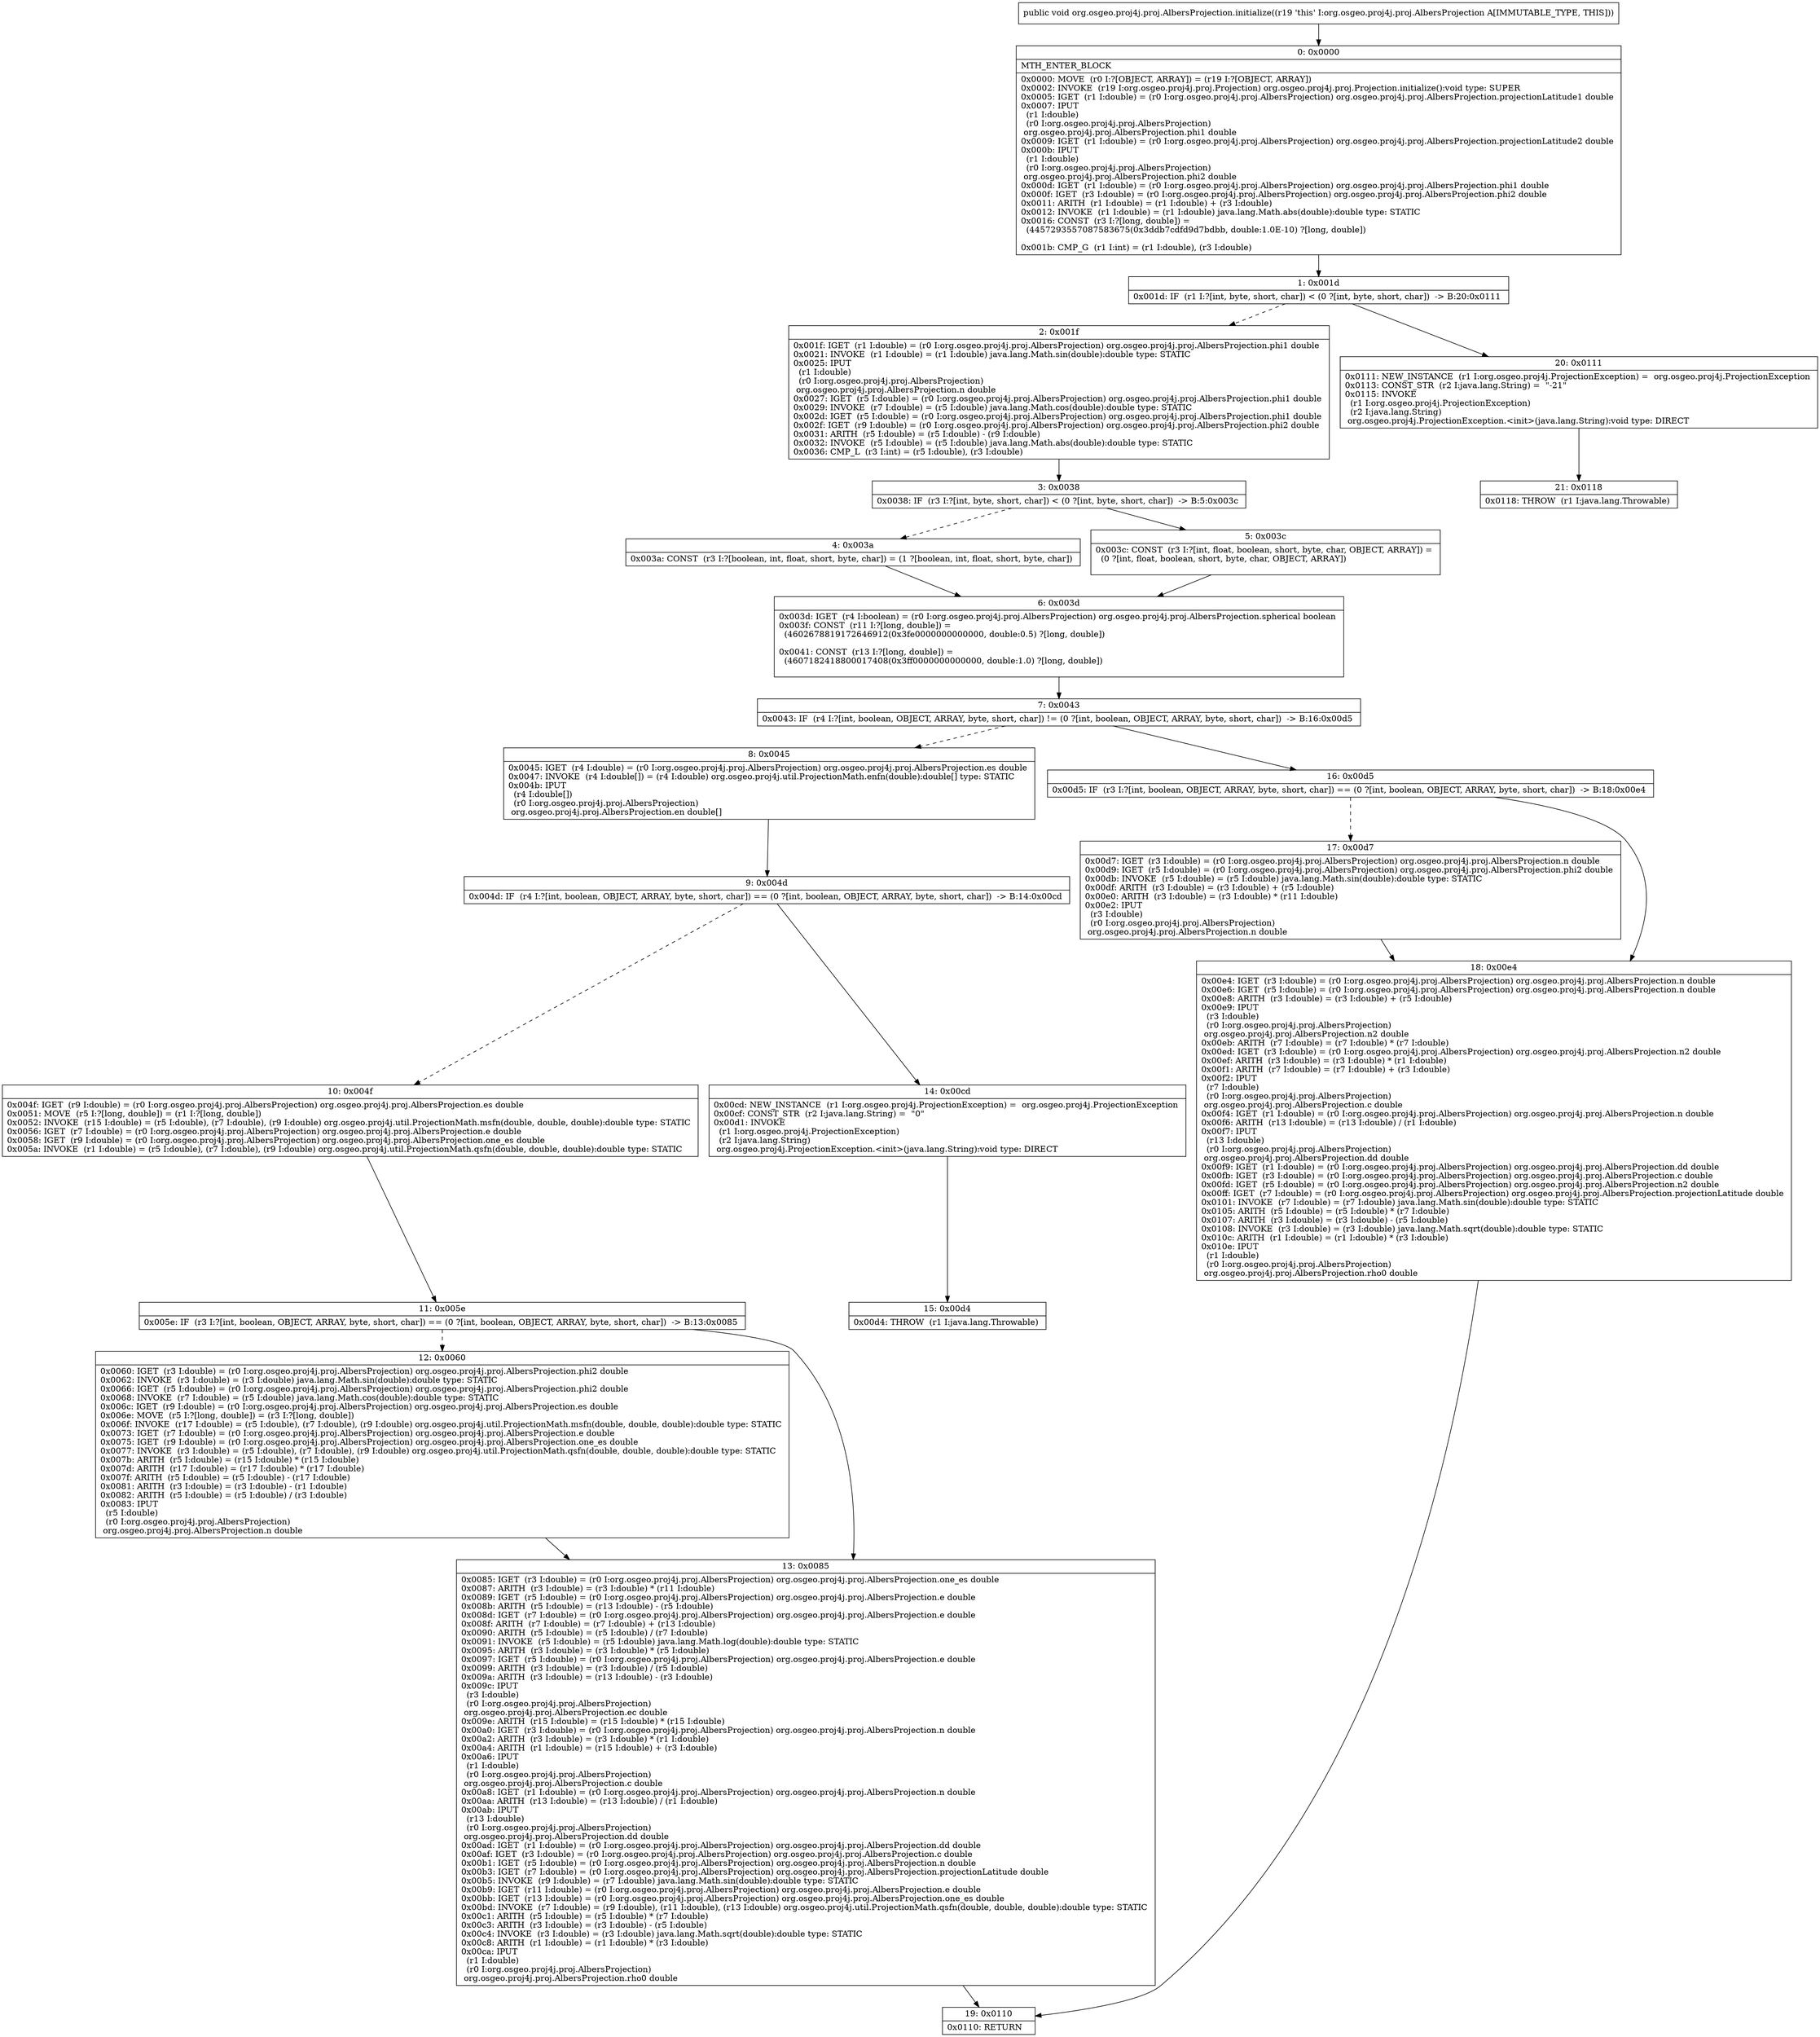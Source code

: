 digraph "CFG fororg.osgeo.proj4j.proj.AlbersProjection.initialize()V" {
Node_0 [shape=record,label="{0\:\ 0x0000|MTH_ENTER_BLOCK\l|0x0000: MOVE  (r0 I:?[OBJECT, ARRAY]) = (r19 I:?[OBJECT, ARRAY]) \l0x0002: INVOKE  (r19 I:org.osgeo.proj4j.proj.Projection) org.osgeo.proj4j.proj.Projection.initialize():void type: SUPER \l0x0005: IGET  (r1 I:double) = (r0 I:org.osgeo.proj4j.proj.AlbersProjection) org.osgeo.proj4j.proj.AlbersProjection.projectionLatitude1 double \l0x0007: IPUT  \l  (r1 I:double)\l  (r0 I:org.osgeo.proj4j.proj.AlbersProjection)\l org.osgeo.proj4j.proj.AlbersProjection.phi1 double \l0x0009: IGET  (r1 I:double) = (r0 I:org.osgeo.proj4j.proj.AlbersProjection) org.osgeo.proj4j.proj.AlbersProjection.projectionLatitude2 double \l0x000b: IPUT  \l  (r1 I:double)\l  (r0 I:org.osgeo.proj4j.proj.AlbersProjection)\l org.osgeo.proj4j.proj.AlbersProjection.phi2 double \l0x000d: IGET  (r1 I:double) = (r0 I:org.osgeo.proj4j.proj.AlbersProjection) org.osgeo.proj4j.proj.AlbersProjection.phi1 double \l0x000f: IGET  (r3 I:double) = (r0 I:org.osgeo.proj4j.proj.AlbersProjection) org.osgeo.proj4j.proj.AlbersProjection.phi2 double \l0x0011: ARITH  (r1 I:double) = (r1 I:double) + (r3 I:double) \l0x0012: INVOKE  (r1 I:double) = (r1 I:double) java.lang.Math.abs(double):double type: STATIC \l0x0016: CONST  (r3 I:?[long, double]) = \l  (4457293557087583675(0x3ddb7cdfd9d7bdbb, double:1.0E\-10) ?[long, double])\l \l0x001b: CMP_G  (r1 I:int) = (r1 I:double), (r3 I:double) \l}"];
Node_1 [shape=record,label="{1\:\ 0x001d|0x001d: IF  (r1 I:?[int, byte, short, char]) \< (0 ?[int, byte, short, char])  \-\> B:20:0x0111 \l}"];
Node_2 [shape=record,label="{2\:\ 0x001f|0x001f: IGET  (r1 I:double) = (r0 I:org.osgeo.proj4j.proj.AlbersProjection) org.osgeo.proj4j.proj.AlbersProjection.phi1 double \l0x0021: INVOKE  (r1 I:double) = (r1 I:double) java.lang.Math.sin(double):double type: STATIC \l0x0025: IPUT  \l  (r1 I:double)\l  (r0 I:org.osgeo.proj4j.proj.AlbersProjection)\l org.osgeo.proj4j.proj.AlbersProjection.n double \l0x0027: IGET  (r5 I:double) = (r0 I:org.osgeo.proj4j.proj.AlbersProjection) org.osgeo.proj4j.proj.AlbersProjection.phi1 double \l0x0029: INVOKE  (r7 I:double) = (r5 I:double) java.lang.Math.cos(double):double type: STATIC \l0x002d: IGET  (r5 I:double) = (r0 I:org.osgeo.proj4j.proj.AlbersProjection) org.osgeo.proj4j.proj.AlbersProjection.phi1 double \l0x002f: IGET  (r9 I:double) = (r0 I:org.osgeo.proj4j.proj.AlbersProjection) org.osgeo.proj4j.proj.AlbersProjection.phi2 double \l0x0031: ARITH  (r5 I:double) = (r5 I:double) \- (r9 I:double) \l0x0032: INVOKE  (r5 I:double) = (r5 I:double) java.lang.Math.abs(double):double type: STATIC \l0x0036: CMP_L  (r3 I:int) = (r5 I:double), (r3 I:double) \l}"];
Node_3 [shape=record,label="{3\:\ 0x0038|0x0038: IF  (r3 I:?[int, byte, short, char]) \< (0 ?[int, byte, short, char])  \-\> B:5:0x003c \l}"];
Node_4 [shape=record,label="{4\:\ 0x003a|0x003a: CONST  (r3 I:?[boolean, int, float, short, byte, char]) = (1 ?[boolean, int, float, short, byte, char]) \l}"];
Node_5 [shape=record,label="{5\:\ 0x003c|0x003c: CONST  (r3 I:?[int, float, boolean, short, byte, char, OBJECT, ARRAY]) = \l  (0 ?[int, float, boolean, short, byte, char, OBJECT, ARRAY])\l \l}"];
Node_6 [shape=record,label="{6\:\ 0x003d|0x003d: IGET  (r4 I:boolean) = (r0 I:org.osgeo.proj4j.proj.AlbersProjection) org.osgeo.proj4j.proj.AlbersProjection.spherical boolean \l0x003f: CONST  (r11 I:?[long, double]) = \l  (4602678819172646912(0x3fe0000000000000, double:0.5) ?[long, double])\l \l0x0041: CONST  (r13 I:?[long, double]) = \l  (4607182418800017408(0x3ff0000000000000, double:1.0) ?[long, double])\l \l}"];
Node_7 [shape=record,label="{7\:\ 0x0043|0x0043: IF  (r4 I:?[int, boolean, OBJECT, ARRAY, byte, short, char]) != (0 ?[int, boolean, OBJECT, ARRAY, byte, short, char])  \-\> B:16:0x00d5 \l}"];
Node_8 [shape=record,label="{8\:\ 0x0045|0x0045: IGET  (r4 I:double) = (r0 I:org.osgeo.proj4j.proj.AlbersProjection) org.osgeo.proj4j.proj.AlbersProjection.es double \l0x0047: INVOKE  (r4 I:double[]) = (r4 I:double) org.osgeo.proj4j.util.ProjectionMath.enfn(double):double[] type: STATIC \l0x004b: IPUT  \l  (r4 I:double[])\l  (r0 I:org.osgeo.proj4j.proj.AlbersProjection)\l org.osgeo.proj4j.proj.AlbersProjection.en double[] \l}"];
Node_9 [shape=record,label="{9\:\ 0x004d|0x004d: IF  (r4 I:?[int, boolean, OBJECT, ARRAY, byte, short, char]) == (0 ?[int, boolean, OBJECT, ARRAY, byte, short, char])  \-\> B:14:0x00cd \l}"];
Node_10 [shape=record,label="{10\:\ 0x004f|0x004f: IGET  (r9 I:double) = (r0 I:org.osgeo.proj4j.proj.AlbersProjection) org.osgeo.proj4j.proj.AlbersProjection.es double \l0x0051: MOVE  (r5 I:?[long, double]) = (r1 I:?[long, double]) \l0x0052: INVOKE  (r15 I:double) = (r5 I:double), (r7 I:double), (r9 I:double) org.osgeo.proj4j.util.ProjectionMath.msfn(double, double, double):double type: STATIC \l0x0056: IGET  (r7 I:double) = (r0 I:org.osgeo.proj4j.proj.AlbersProjection) org.osgeo.proj4j.proj.AlbersProjection.e double \l0x0058: IGET  (r9 I:double) = (r0 I:org.osgeo.proj4j.proj.AlbersProjection) org.osgeo.proj4j.proj.AlbersProjection.one_es double \l0x005a: INVOKE  (r1 I:double) = (r5 I:double), (r7 I:double), (r9 I:double) org.osgeo.proj4j.util.ProjectionMath.qsfn(double, double, double):double type: STATIC \l}"];
Node_11 [shape=record,label="{11\:\ 0x005e|0x005e: IF  (r3 I:?[int, boolean, OBJECT, ARRAY, byte, short, char]) == (0 ?[int, boolean, OBJECT, ARRAY, byte, short, char])  \-\> B:13:0x0085 \l}"];
Node_12 [shape=record,label="{12\:\ 0x0060|0x0060: IGET  (r3 I:double) = (r0 I:org.osgeo.proj4j.proj.AlbersProjection) org.osgeo.proj4j.proj.AlbersProjection.phi2 double \l0x0062: INVOKE  (r3 I:double) = (r3 I:double) java.lang.Math.sin(double):double type: STATIC \l0x0066: IGET  (r5 I:double) = (r0 I:org.osgeo.proj4j.proj.AlbersProjection) org.osgeo.proj4j.proj.AlbersProjection.phi2 double \l0x0068: INVOKE  (r7 I:double) = (r5 I:double) java.lang.Math.cos(double):double type: STATIC \l0x006c: IGET  (r9 I:double) = (r0 I:org.osgeo.proj4j.proj.AlbersProjection) org.osgeo.proj4j.proj.AlbersProjection.es double \l0x006e: MOVE  (r5 I:?[long, double]) = (r3 I:?[long, double]) \l0x006f: INVOKE  (r17 I:double) = (r5 I:double), (r7 I:double), (r9 I:double) org.osgeo.proj4j.util.ProjectionMath.msfn(double, double, double):double type: STATIC \l0x0073: IGET  (r7 I:double) = (r0 I:org.osgeo.proj4j.proj.AlbersProjection) org.osgeo.proj4j.proj.AlbersProjection.e double \l0x0075: IGET  (r9 I:double) = (r0 I:org.osgeo.proj4j.proj.AlbersProjection) org.osgeo.proj4j.proj.AlbersProjection.one_es double \l0x0077: INVOKE  (r3 I:double) = (r5 I:double), (r7 I:double), (r9 I:double) org.osgeo.proj4j.util.ProjectionMath.qsfn(double, double, double):double type: STATIC \l0x007b: ARITH  (r5 I:double) = (r15 I:double) * (r15 I:double) \l0x007d: ARITH  (r17 I:double) = (r17 I:double) * (r17 I:double) \l0x007f: ARITH  (r5 I:double) = (r5 I:double) \- (r17 I:double) \l0x0081: ARITH  (r3 I:double) = (r3 I:double) \- (r1 I:double) \l0x0082: ARITH  (r5 I:double) = (r5 I:double) \/ (r3 I:double) \l0x0083: IPUT  \l  (r5 I:double)\l  (r0 I:org.osgeo.proj4j.proj.AlbersProjection)\l org.osgeo.proj4j.proj.AlbersProjection.n double \l}"];
Node_13 [shape=record,label="{13\:\ 0x0085|0x0085: IGET  (r3 I:double) = (r0 I:org.osgeo.proj4j.proj.AlbersProjection) org.osgeo.proj4j.proj.AlbersProjection.one_es double \l0x0087: ARITH  (r3 I:double) = (r3 I:double) * (r11 I:double) \l0x0089: IGET  (r5 I:double) = (r0 I:org.osgeo.proj4j.proj.AlbersProjection) org.osgeo.proj4j.proj.AlbersProjection.e double \l0x008b: ARITH  (r5 I:double) = (r13 I:double) \- (r5 I:double) \l0x008d: IGET  (r7 I:double) = (r0 I:org.osgeo.proj4j.proj.AlbersProjection) org.osgeo.proj4j.proj.AlbersProjection.e double \l0x008f: ARITH  (r7 I:double) = (r7 I:double) + (r13 I:double) \l0x0090: ARITH  (r5 I:double) = (r5 I:double) \/ (r7 I:double) \l0x0091: INVOKE  (r5 I:double) = (r5 I:double) java.lang.Math.log(double):double type: STATIC \l0x0095: ARITH  (r3 I:double) = (r3 I:double) * (r5 I:double) \l0x0097: IGET  (r5 I:double) = (r0 I:org.osgeo.proj4j.proj.AlbersProjection) org.osgeo.proj4j.proj.AlbersProjection.e double \l0x0099: ARITH  (r3 I:double) = (r3 I:double) \/ (r5 I:double) \l0x009a: ARITH  (r3 I:double) = (r13 I:double) \- (r3 I:double) \l0x009c: IPUT  \l  (r3 I:double)\l  (r0 I:org.osgeo.proj4j.proj.AlbersProjection)\l org.osgeo.proj4j.proj.AlbersProjection.ec double \l0x009e: ARITH  (r15 I:double) = (r15 I:double) * (r15 I:double) \l0x00a0: IGET  (r3 I:double) = (r0 I:org.osgeo.proj4j.proj.AlbersProjection) org.osgeo.proj4j.proj.AlbersProjection.n double \l0x00a2: ARITH  (r3 I:double) = (r3 I:double) * (r1 I:double) \l0x00a4: ARITH  (r1 I:double) = (r15 I:double) + (r3 I:double) \l0x00a6: IPUT  \l  (r1 I:double)\l  (r0 I:org.osgeo.proj4j.proj.AlbersProjection)\l org.osgeo.proj4j.proj.AlbersProjection.c double \l0x00a8: IGET  (r1 I:double) = (r0 I:org.osgeo.proj4j.proj.AlbersProjection) org.osgeo.proj4j.proj.AlbersProjection.n double \l0x00aa: ARITH  (r13 I:double) = (r13 I:double) \/ (r1 I:double) \l0x00ab: IPUT  \l  (r13 I:double)\l  (r0 I:org.osgeo.proj4j.proj.AlbersProjection)\l org.osgeo.proj4j.proj.AlbersProjection.dd double \l0x00ad: IGET  (r1 I:double) = (r0 I:org.osgeo.proj4j.proj.AlbersProjection) org.osgeo.proj4j.proj.AlbersProjection.dd double \l0x00af: IGET  (r3 I:double) = (r0 I:org.osgeo.proj4j.proj.AlbersProjection) org.osgeo.proj4j.proj.AlbersProjection.c double \l0x00b1: IGET  (r5 I:double) = (r0 I:org.osgeo.proj4j.proj.AlbersProjection) org.osgeo.proj4j.proj.AlbersProjection.n double \l0x00b3: IGET  (r7 I:double) = (r0 I:org.osgeo.proj4j.proj.AlbersProjection) org.osgeo.proj4j.proj.AlbersProjection.projectionLatitude double \l0x00b5: INVOKE  (r9 I:double) = (r7 I:double) java.lang.Math.sin(double):double type: STATIC \l0x00b9: IGET  (r11 I:double) = (r0 I:org.osgeo.proj4j.proj.AlbersProjection) org.osgeo.proj4j.proj.AlbersProjection.e double \l0x00bb: IGET  (r13 I:double) = (r0 I:org.osgeo.proj4j.proj.AlbersProjection) org.osgeo.proj4j.proj.AlbersProjection.one_es double \l0x00bd: INVOKE  (r7 I:double) = (r9 I:double), (r11 I:double), (r13 I:double) org.osgeo.proj4j.util.ProjectionMath.qsfn(double, double, double):double type: STATIC \l0x00c1: ARITH  (r5 I:double) = (r5 I:double) * (r7 I:double) \l0x00c3: ARITH  (r3 I:double) = (r3 I:double) \- (r5 I:double) \l0x00c4: INVOKE  (r3 I:double) = (r3 I:double) java.lang.Math.sqrt(double):double type: STATIC \l0x00c8: ARITH  (r1 I:double) = (r1 I:double) * (r3 I:double) \l0x00ca: IPUT  \l  (r1 I:double)\l  (r0 I:org.osgeo.proj4j.proj.AlbersProjection)\l org.osgeo.proj4j.proj.AlbersProjection.rho0 double \l}"];
Node_14 [shape=record,label="{14\:\ 0x00cd|0x00cd: NEW_INSTANCE  (r1 I:org.osgeo.proj4j.ProjectionException) =  org.osgeo.proj4j.ProjectionException \l0x00cf: CONST_STR  (r2 I:java.lang.String) =  \"0\" \l0x00d1: INVOKE  \l  (r1 I:org.osgeo.proj4j.ProjectionException)\l  (r2 I:java.lang.String)\l org.osgeo.proj4j.ProjectionException.\<init\>(java.lang.String):void type: DIRECT \l}"];
Node_15 [shape=record,label="{15\:\ 0x00d4|0x00d4: THROW  (r1 I:java.lang.Throwable) \l}"];
Node_16 [shape=record,label="{16\:\ 0x00d5|0x00d5: IF  (r3 I:?[int, boolean, OBJECT, ARRAY, byte, short, char]) == (0 ?[int, boolean, OBJECT, ARRAY, byte, short, char])  \-\> B:18:0x00e4 \l}"];
Node_17 [shape=record,label="{17\:\ 0x00d7|0x00d7: IGET  (r3 I:double) = (r0 I:org.osgeo.proj4j.proj.AlbersProjection) org.osgeo.proj4j.proj.AlbersProjection.n double \l0x00d9: IGET  (r5 I:double) = (r0 I:org.osgeo.proj4j.proj.AlbersProjection) org.osgeo.proj4j.proj.AlbersProjection.phi2 double \l0x00db: INVOKE  (r5 I:double) = (r5 I:double) java.lang.Math.sin(double):double type: STATIC \l0x00df: ARITH  (r3 I:double) = (r3 I:double) + (r5 I:double) \l0x00e0: ARITH  (r3 I:double) = (r3 I:double) * (r11 I:double) \l0x00e2: IPUT  \l  (r3 I:double)\l  (r0 I:org.osgeo.proj4j.proj.AlbersProjection)\l org.osgeo.proj4j.proj.AlbersProjection.n double \l}"];
Node_18 [shape=record,label="{18\:\ 0x00e4|0x00e4: IGET  (r3 I:double) = (r0 I:org.osgeo.proj4j.proj.AlbersProjection) org.osgeo.proj4j.proj.AlbersProjection.n double \l0x00e6: IGET  (r5 I:double) = (r0 I:org.osgeo.proj4j.proj.AlbersProjection) org.osgeo.proj4j.proj.AlbersProjection.n double \l0x00e8: ARITH  (r3 I:double) = (r3 I:double) + (r5 I:double) \l0x00e9: IPUT  \l  (r3 I:double)\l  (r0 I:org.osgeo.proj4j.proj.AlbersProjection)\l org.osgeo.proj4j.proj.AlbersProjection.n2 double \l0x00eb: ARITH  (r7 I:double) = (r7 I:double) * (r7 I:double) \l0x00ed: IGET  (r3 I:double) = (r0 I:org.osgeo.proj4j.proj.AlbersProjection) org.osgeo.proj4j.proj.AlbersProjection.n2 double \l0x00ef: ARITH  (r3 I:double) = (r3 I:double) * (r1 I:double) \l0x00f1: ARITH  (r7 I:double) = (r7 I:double) + (r3 I:double) \l0x00f2: IPUT  \l  (r7 I:double)\l  (r0 I:org.osgeo.proj4j.proj.AlbersProjection)\l org.osgeo.proj4j.proj.AlbersProjection.c double \l0x00f4: IGET  (r1 I:double) = (r0 I:org.osgeo.proj4j.proj.AlbersProjection) org.osgeo.proj4j.proj.AlbersProjection.n double \l0x00f6: ARITH  (r13 I:double) = (r13 I:double) \/ (r1 I:double) \l0x00f7: IPUT  \l  (r13 I:double)\l  (r0 I:org.osgeo.proj4j.proj.AlbersProjection)\l org.osgeo.proj4j.proj.AlbersProjection.dd double \l0x00f9: IGET  (r1 I:double) = (r0 I:org.osgeo.proj4j.proj.AlbersProjection) org.osgeo.proj4j.proj.AlbersProjection.dd double \l0x00fb: IGET  (r3 I:double) = (r0 I:org.osgeo.proj4j.proj.AlbersProjection) org.osgeo.proj4j.proj.AlbersProjection.c double \l0x00fd: IGET  (r5 I:double) = (r0 I:org.osgeo.proj4j.proj.AlbersProjection) org.osgeo.proj4j.proj.AlbersProjection.n2 double \l0x00ff: IGET  (r7 I:double) = (r0 I:org.osgeo.proj4j.proj.AlbersProjection) org.osgeo.proj4j.proj.AlbersProjection.projectionLatitude double \l0x0101: INVOKE  (r7 I:double) = (r7 I:double) java.lang.Math.sin(double):double type: STATIC \l0x0105: ARITH  (r5 I:double) = (r5 I:double) * (r7 I:double) \l0x0107: ARITH  (r3 I:double) = (r3 I:double) \- (r5 I:double) \l0x0108: INVOKE  (r3 I:double) = (r3 I:double) java.lang.Math.sqrt(double):double type: STATIC \l0x010c: ARITH  (r1 I:double) = (r1 I:double) * (r3 I:double) \l0x010e: IPUT  \l  (r1 I:double)\l  (r0 I:org.osgeo.proj4j.proj.AlbersProjection)\l org.osgeo.proj4j.proj.AlbersProjection.rho0 double \l}"];
Node_19 [shape=record,label="{19\:\ 0x0110|0x0110: RETURN   \l}"];
Node_20 [shape=record,label="{20\:\ 0x0111|0x0111: NEW_INSTANCE  (r1 I:org.osgeo.proj4j.ProjectionException) =  org.osgeo.proj4j.ProjectionException \l0x0113: CONST_STR  (r2 I:java.lang.String) =  \"\-21\" \l0x0115: INVOKE  \l  (r1 I:org.osgeo.proj4j.ProjectionException)\l  (r2 I:java.lang.String)\l org.osgeo.proj4j.ProjectionException.\<init\>(java.lang.String):void type: DIRECT \l}"];
Node_21 [shape=record,label="{21\:\ 0x0118|0x0118: THROW  (r1 I:java.lang.Throwable) \l}"];
MethodNode[shape=record,label="{public void org.osgeo.proj4j.proj.AlbersProjection.initialize((r19 'this' I:org.osgeo.proj4j.proj.AlbersProjection A[IMMUTABLE_TYPE, THIS])) }"];
MethodNode -> Node_0;
Node_0 -> Node_1;
Node_1 -> Node_2[style=dashed];
Node_1 -> Node_20;
Node_2 -> Node_3;
Node_3 -> Node_4[style=dashed];
Node_3 -> Node_5;
Node_4 -> Node_6;
Node_5 -> Node_6;
Node_6 -> Node_7;
Node_7 -> Node_8[style=dashed];
Node_7 -> Node_16;
Node_8 -> Node_9;
Node_9 -> Node_10[style=dashed];
Node_9 -> Node_14;
Node_10 -> Node_11;
Node_11 -> Node_12[style=dashed];
Node_11 -> Node_13;
Node_12 -> Node_13;
Node_13 -> Node_19;
Node_14 -> Node_15;
Node_16 -> Node_17[style=dashed];
Node_16 -> Node_18;
Node_17 -> Node_18;
Node_18 -> Node_19;
Node_20 -> Node_21;
}

